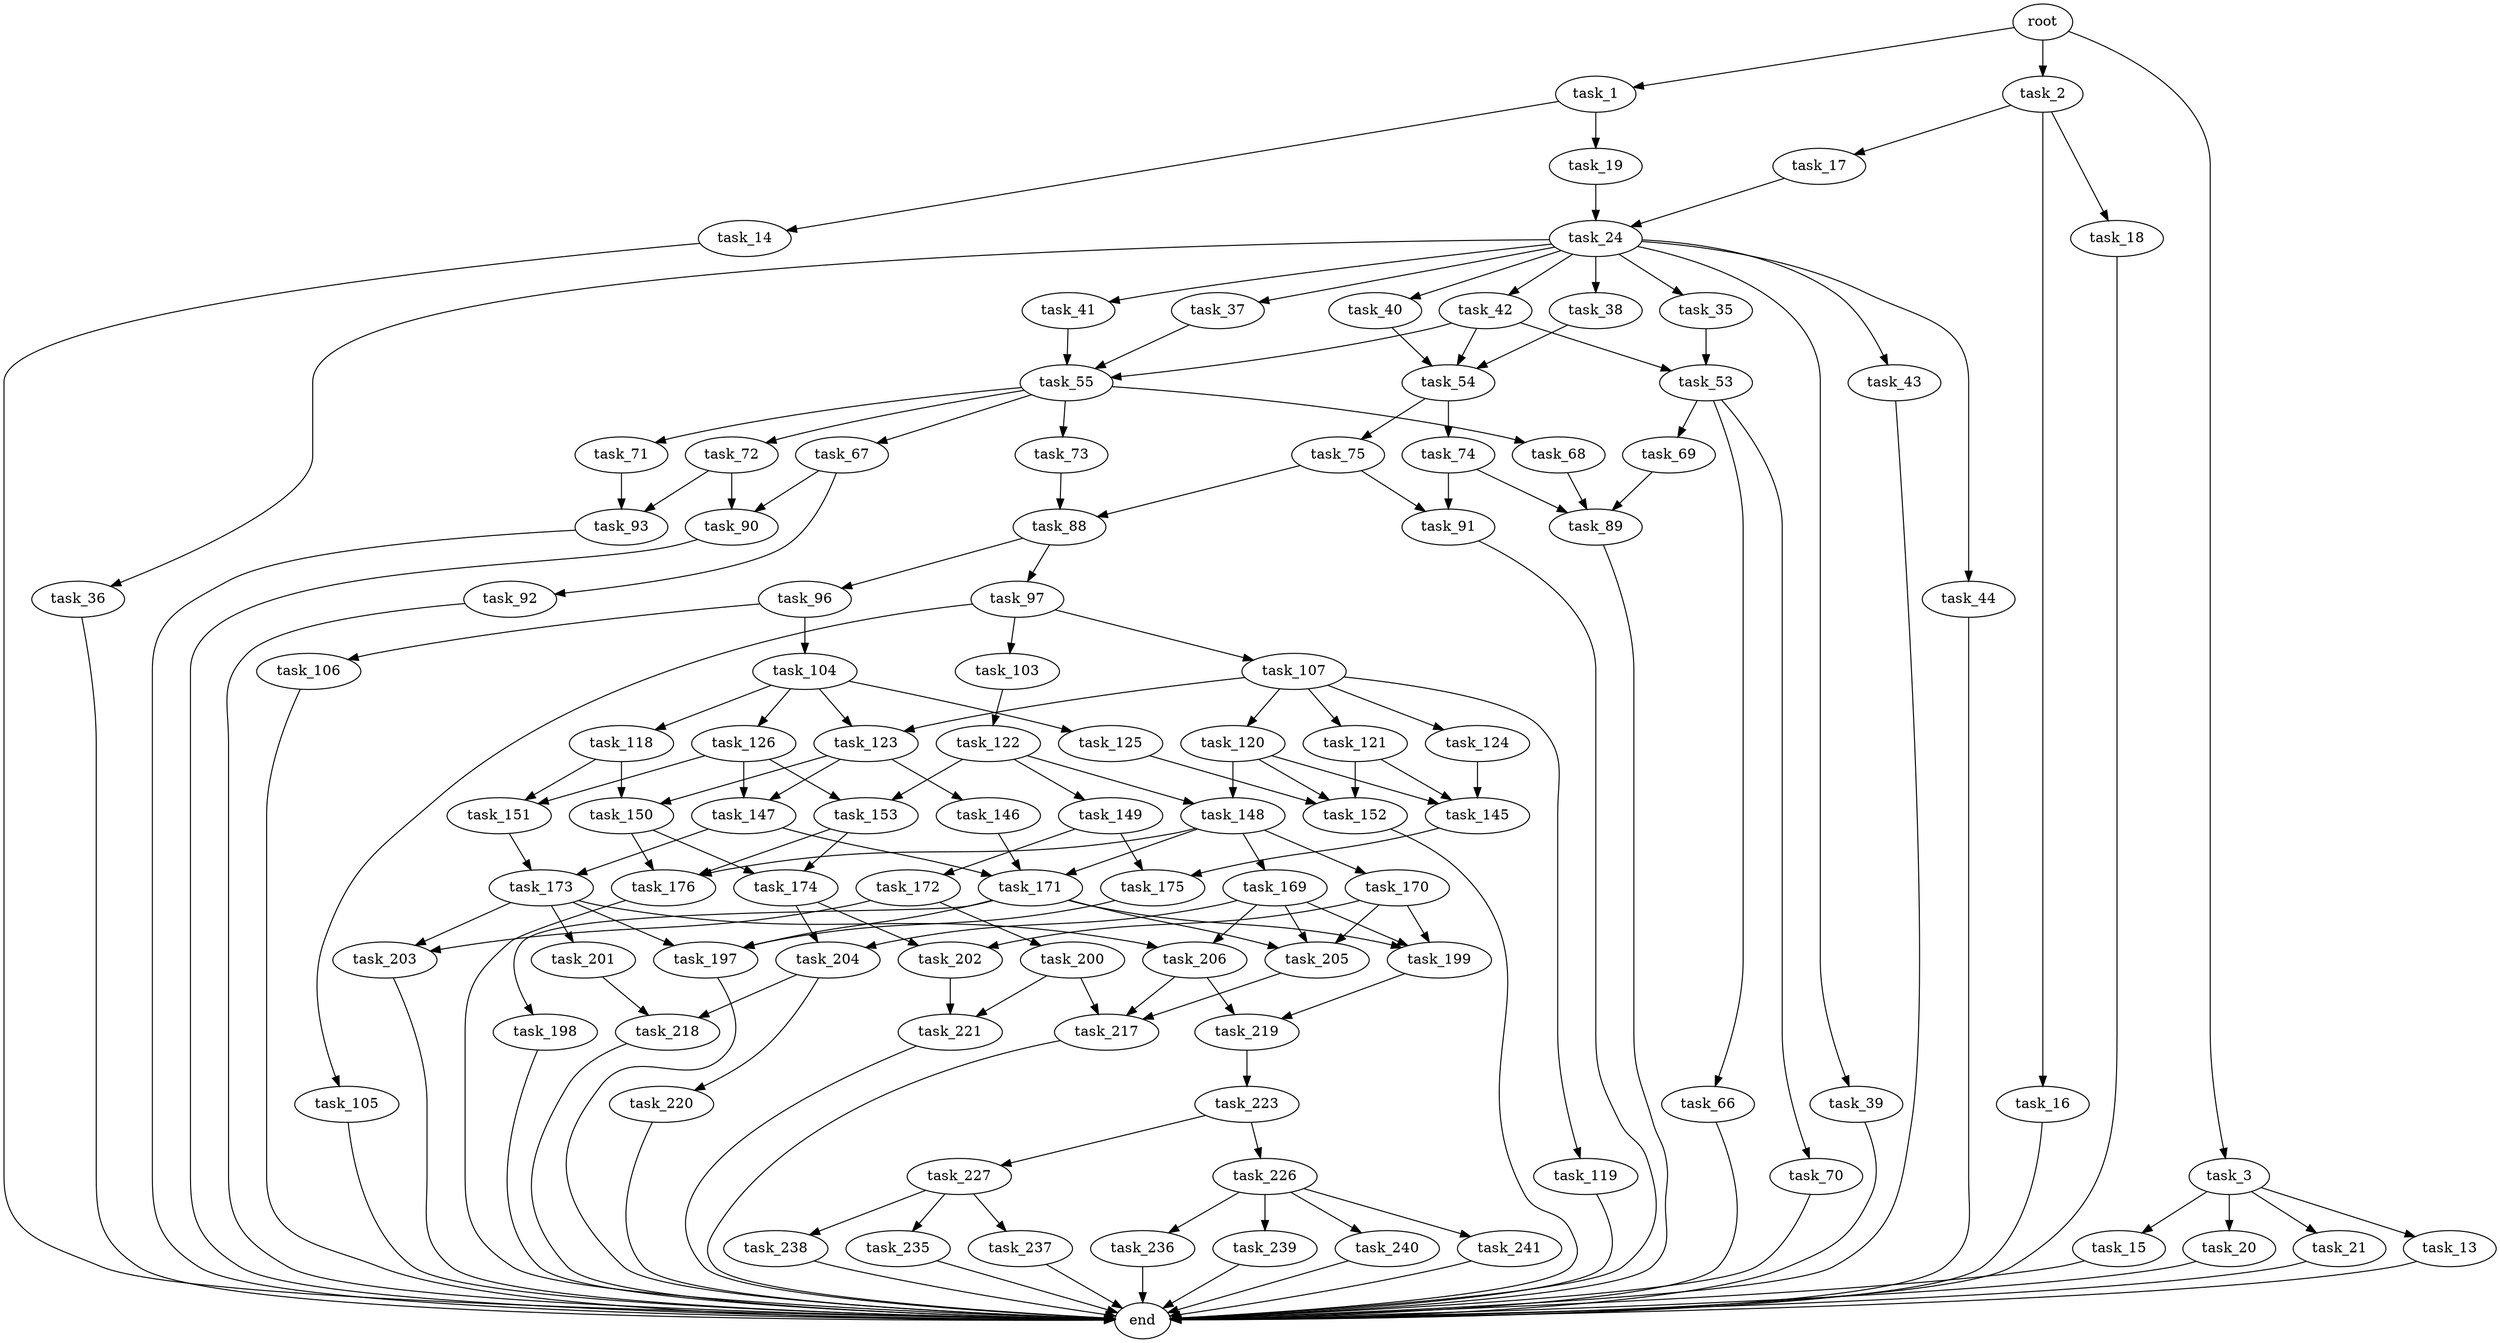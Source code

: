 digraph G {
  root [size="0.000000"];
  task_1 [size="1888726371.000000"];
  task_2 [size="530335680160.000000"];
  task_3 [size="8589934592.000000"];
  task_14 [size="1630686846.000000"];
  task_19 [size="290699858671.000000"];
  task_16 [size="189847208339.000000"];
  task_17 [size="1015838075.000000"];
  task_18 [size="138571705645.000000"];
  task_13 [size="129683955936.000000"];
  task_15 [size="36560321600.000000"];
  task_20 [size="6240074505.000000"];
  task_21 [size="28991029248.000000"];
  end [size="0.000000"];
  task_24 [size="28175073045.000000"];
  task_35 [size="3969126372.000000"];
  task_36 [size="9387268501.000000"];
  task_37 [size="111744467015.000000"];
  task_38 [size="68719476736.000000"];
  task_39 [size="1306908199531.000000"];
  task_40 [size="28991029248.000000"];
  task_41 [size="68719476736.000000"];
  task_42 [size="387641024741.000000"];
  task_43 [size="8589934592.000000"];
  task_44 [size="484361183228.000000"];
  task_53 [size="5961395097.000000"];
  task_55 [size="68719476736.000000"];
  task_54 [size="368293445632.000000"];
  task_66 [size="221308152193.000000"];
  task_69 [size="29462778806.000000"];
  task_70 [size="2809954770.000000"];
  task_74 [size="28281229424.000000"];
  task_75 [size="902362148685.000000"];
  task_67 [size="538205600764.000000"];
  task_68 [size="368293445632.000000"];
  task_71 [size="8194608244.000000"];
  task_72 [size="134217728000.000000"];
  task_73 [size="166459643869.000000"];
  task_90 [size="10111864647.000000"];
  task_92 [size="28991029248.000000"];
  task_89 [size="3870701249.000000"];
  task_93 [size="231928233984.000000"];
  task_88 [size="3480707584.000000"];
  task_91 [size="368293445632.000000"];
  task_96 [size="231928233984.000000"];
  task_97 [size="231928233984.000000"];
  task_104 [size="11307032433.000000"];
  task_106 [size="549755813888.000000"];
  task_103 [size="38301255576.000000"];
  task_105 [size="33699739994.000000"];
  task_107 [size="14109790172.000000"];
  task_122 [size="21584464099.000000"];
  task_118 [size="29351808804.000000"];
  task_123 [size="882877294676.000000"];
  task_125 [size="28991029248.000000"];
  task_126 [size="522821588699.000000"];
  task_119 [size="26891382812.000000"];
  task_120 [size="21142377090.000000"];
  task_121 [size="69520342104.000000"];
  task_124 [size="14936075487.000000"];
  task_150 [size="549755813888.000000"];
  task_151 [size="16932977429.000000"];
  task_145 [size="549755813888.000000"];
  task_148 [size="797797636995.000000"];
  task_152 [size="134217728000.000000"];
  task_149 [size="14323125704.000000"];
  task_153 [size="1895768653.000000"];
  task_146 [size="1073741824000.000000"];
  task_147 [size="231928233984.000000"];
  task_175 [size="6977879526.000000"];
  task_171 [size="11890855898.000000"];
  task_173 [size="785149557717.000000"];
  task_169 [size="36260438220.000000"];
  task_170 [size="28991029248.000000"];
  task_176 [size="10627667826.000000"];
  task_172 [size="16940418135.000000"];
  task_174 [size="782757789696.000000"];
  task_199 [size="322711434572.000000"];
  task_204 [size="28991029248.000000"];
  task_205 [size="134217728000.000000"];
  task_206 [size="9472718452.000000"];
  task_202 [size="299727167116.000000"];
  task_197 [size="111914833236.000000"];
  task_198 [size="24632601843.000000"];
  task_200 [size="191548136707.000000"];
  task_203 [size="20396578668.000000"];
  task_201 [size="782757789696.000000"];
  task_219 [size="3453862805.000000"];
  task_217 [size="368293445632.000000"];
  task_221 [size="1061688394.000000"];
  task_218 [size="549755813888.000000"];
  task_220 [size="134217728000.000000"];
  task_223 [size="782757789696.000000"];
  task_226 [size="782757789696.000000"];
  task_227 [size="368293445632.000000"];
  task_236 [size="512327680414.000000"];
  task_239 [size="154195138289.000000"];
  task_240 [size="807455581.000000"];
  task_241 [size="134217728000.000000"];
  task_235 [size="30836023698.000000"];
  task_237 [size="10137295251.000000"];
  task_238 [size="1073741824000.000000"];

  root -> task_1 [size="1.000000"];
  root -> task_2 [size="1.000000"];
  root -> task_3 [size="1.000000"];
  task_1 -> task_14 [size="75497472.000000"];
  task_1 -> task_19 [size="75497472.000000"];
  task_2 -> task_16 [size="536870912.000000"];
  task_2 -> task_17 [size="536870912.000000"];
  task_2 -> task_18 [size="536870912.000000"];
  task_3 -> task_13 [size="33554432.000000"];
  task_3 -> task_15 [size="33554432.000000"];
  task_3 -> task_20 [size="33554432.000000"];
  task_3 -> task_21 [size="33554432.000000"];
  task_14 -> end [size="1.000000"];
  task_19 -> task_24 [size="679477248.000000"];
  task_16 -> end [size="1.000000"];
  task_17 -> task_24 [size="33554432.000000"];
  task_18 -> end [size="1.000000"];
  task_13 -> end [size="1.000000"];
  task_15 -> end [size="1.000000"];
  task_20 -> end [size="1.000000"];
  task_21 -> end [size="1.000000"];
  task_24 -> task_35 [size="679477248.000000"];
  task_24 -> task_36 [size="679477248.000000"];
  task_24 -> task_37 [size="679477248.000000"];
  task_24 -> task_38 [size="679477248.000000"];
  task_24 -> task_39 [size="679477248.000000"];
  task_24 -> task_40 [size="679477248.000000"];
  task_24 -> task_41 [size="679477248.000000"];
  task_24 -> task_42 [size="679477248.000000"];
  task_24 -> task_43 [size="679477248.000000"];
  task_24 -> task_44 [size="679477248.000000"];
  task_35 -> task_53 [size="301989888.000000"];
  task_36 -> end [size="1.000000"];
  task_37 -> task_55 [size="75497472.000000"];
  task_38 -> task_54 [size="134217728.000000"];
  task_39 -> end [size="1.000000"];
  task_40 -> task_54 [size="75497472.000000"];
  task_41 -> task_55 [size="134217728.000000"];
  task_42 -> task_53 [size="679477248.000000"];
  task_42 -> task_54 [size="679477248.000000"];
  task_42 -> task_55 [size="679477248.000000"];
  task_43 -> end [size="1.000000"];
  task_44 -> end [size="1.000000"];
  task_53 -> task_66 [size="411041792.000000"];
  task_53 -> task_69 [size="411041792.000000"];
  task_53 -> task_70 [size="411041792.000000"];
  task_55 -> task_67 [size="134217728.000000"];
  task_55 -> task_68 [size="134217728.000000"];
  task_55 -> task_71 [size="134217728.000000"];
  task_55 -> task_72 [size="134217728.000000"];
  task_55 -> task_73 [size="134217728.000000"];
  task_54 -> task_74 [size="411041792.000000"];
  task_54 -> task_75 [size="411041792.000000"];
  task_66 -> end [size="1.000000"];
  task_69 -> task_89 [size="838860800.000000"];
  task_70 -> end [size="1.000000"];
  task_74 -> task_89 [size="33554432.000000"];
  task_74 -> task_91 [size="33554432.000000"];
  task_75 -> task_88 [size="838860800.000000"];
  task_75 -> task_91 [size="838860800.000000"];
  task_67 -> task_90 [size="536870912.000000"];
  task_67 -> task_92 [size="536870912.000000"];
  task_68 -> task_89 [size="411041792.000000"];
  task_71 -> task_93 [size="536870912.000000"];
  task_72 -> task_90 [size="209715200.000000"];
  task_72 -> task_93 [size="209715200.000000"];
  task_73 -> task_88 [size="209715200.000000"];
  task_90 -> end [size="1.000000"];
  task_92 -> end [size="1.000000"];
  task_89 -> end [size="1.000000"];
  task_93 -> end [size="1.000000"];
  task_88 -> task_96 [size="134217728.000000"];
  task_88 -> task_97 [size="134217728.000000"];
  task_91 -> end [size="1.000000"];
  task_96 -> task_104 [size="301989888.000000"];
  task_96 -> task_106 [size="301989888.000000"];
  task_97 -> task_103 [size="301989888.000000"];
  task_97 -> task_105 [size="301989888.000000"];
  task_97 -> task_107 [size="301989888.000000"];
  task_104 -> task_118 [size="411041792.000000"];
  task_104 -> task_123 [size="411041792.000000"];
  task_104 -> task_125 [size="411041792.000000"];
  task_104 -> task_126 [size="411041792.000000"];
  task_106 -> end [size="1.000000"];
  task_103 -> task_122 [size="134217728.000000"];
  task_105 -> end [size="1.000000"];
  task_107 -> task_119 [size="838860800.000000"];
  task_107 -> task_120 [size="838860800.000000"];
  task_107 -> task_121 [size="838860800.000000"];
  task_107 -> task_123 [size="838860800.000000"];
  task_107 -> task_124 [size="838860800.000000"];
  task_122 -> task_148 [size="33554432.000000"];
  task_122 -> task_149 [size="33554432.000000"];
  task_122 -> task_153 [size="33554432.000000"];
  task_118 -> task_150 [size="134217728.000000"];
  task_118 -> task_151 [size="134217728.000000"];
  task_123 -> task_146 [size="536870912.000000"];
  task_123 -> task_147 [size="536870912.000000"];
  task_123 -> task_150 [size="536870912.000000"];
  task_125 -> task_152 [size="75497472.000000"];
  task_126 -> task_147 [size="411041792.000000"];
  task_126 -> task_151 [size="411041792.000000"];
  task_126 -> task_153 [size="411041792.000000"];
  task_119 -> end [size="1.000000"];
  task_120 -> task_145 [size="411041792.000000"];
  task_120 -> task_148 [size="411041792.000000"];
  task_120 -> task_152 [size="411041792.000000"];
  task_121 -> task_145 [size="134217728.000000"];
  task_121 -> task_152 [size="134217728.000000"];
  task_124 -> task_145 [size="33554432.000000"];
  task_150 -> task_174 [size="536870912.000000"];
  task_150 -> task_176 [size="536870912.000000"];
  task_151 -> task_173 [size="411041792.000000"];
  task_145 -> task_175 [size="536870912.000000"];
  task_148 -> task_169 [size="679477248.000000"];
  task_148 -> task_170 [size="679477248.000000"];
  task_148 -> task_171 [size="679477248.000000"];
  task_148 -> task_176 [size="679477248.000000"];
  task_152 -> end [size="1.000000"];
  task_149 -> task_172 [size="75497472.000000"];
  task_149 -> task_175 [size="75497472.000000"];
  task_153 -> task_174 [size="75497472.000000"];
  task_153 -> task_176 [size="75497472.000000"];
  task_146 -> task_171 [size="838860800.000000"];
  task_147 -> task_171 [size="301989888.000000"];
  task_147 -> task_173 [size="301989888.000000"];
  task_175 -> task_197 [size="209715200.000000"];
  task_171 -> task_197 [size="301989888.000000"];
  task_171 -> task_198 [size="301989888.000000"];
  task_171 -> task_199 [size="301989888.000000"];
  task_171 -> task_205 [size="301989888.000000"];
  task_173 -> task_197 [size="679477248.000000"];
  task_173 -> task_201 [size="679477248.000000"];
  task_173 -> task_203 [size="679477248.000000"];
  task_173 -> task_206 [size="679477248.000000"];
  task_169 -> task_199 [size="33554432.000000"];
  task_169 -> task_204 [size="33554432.000000"];
  task_169 -> task_205 [size="33554432.000000"];
  task_169 -> task_206 [size="33554432.000000"];
  task_170 -> task_199 [size="75497472.000000"];
  task_170 -> task_202 [size="75497472.000000"];
  task_170 -> task_205 [size="75497472.000000"];
  task_176 -> end [size="1.000000"];
  task_172 -> task_200 [size="33554432.000000"];
  task_172 -> task_203 [size="33554432.000000"];
  task_174 -> task_202 [size="679477248.000000"];
  task_174 -> task_204 [size="679477248.000000"];
  task_199 -> task_219 [size="411041792.000000"];
  task_204 -> task_218 [size="75497472.000000"];
  task_204 -> task_220 [size="75497472.000000"];
  task_205 -> task_217 [size="209715200.000000"];
  task_206 -> task_217 [size="209715200.000000"];
  task_206 -> task_219 [size="209715200.000000"];
  task_202 -> task_221 [size="536870912.000000"];
  task_197 -> end [size="1.000000"];
  task_198 -> end [size="1.000000"];
  task_200 -> task_217 [size="301989888.000000"];
  task_200 -> task_221 [size="301989888.000000"];
  task_203 -> end [size="1.000000"];
  task_201 -> task_218 [size="679477248.000000"];
  task_219 -> task_223 [size="134217728.000000"];
  task_217 -> end [size="1.000000"];
  task_221 -> end [size="1.000000"];
  task_218 -> end [size="1.000000"];
  task_220 -> end [size="1.000000"];
  task_223 -> task_226 [size="679477248.000000"];
  task_223 -> task_227 [size="679477248.000000"];
  task_226 -> task_236 [size="679477248.000000"];
  task_226 -> task_239 [size="679477248.000000"];
  task_226 -> task_240 [size="679477248.000000"];
  task_226 -> task_241 [size="679477248.000000"];
  task_227 -> task_235 [size="411041792.000000"];
  task_227 -> task_237 [size="411041792.000000"];
  task_227 -> task_238 [size="411041792.000000"];
  task_236 -> end [size="1.000000"];
  task_239 -> end [size="1.000000"];
  task_240 -> end [size="1.000000"];
  task_241 -> end [size="1.000000"];
  task_235 -> end [size="1.000000"];
  task_237 -> end [size="1.000000"];
  task_238 -> end [size="1.000000"];
}
